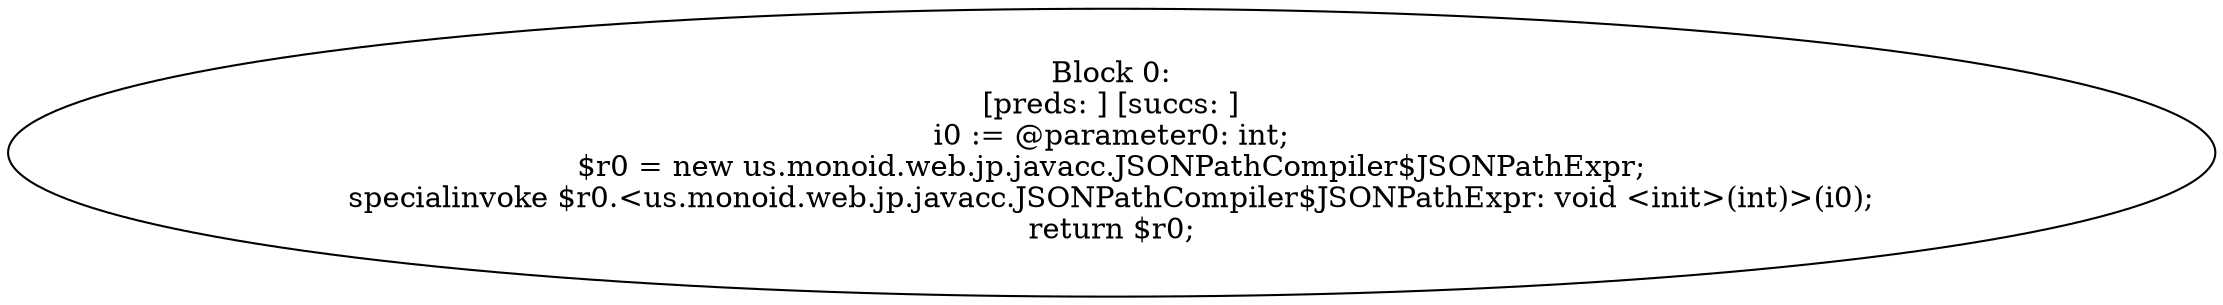 digraph "unitGraph" {
    "Block 0:
[preds: ] [succs: ]
i0 := @parameter0: int;
$r0 = new us.monoid.web.jp.javacc.JSONPathCompiler$JSONPathExpr;
specialinvoke $r0.<us.monoid.web.jp.javacc.JSONPathCompiler$JSONPathExpr: void <init>(int)>(i0);
return $r0;
"
}
